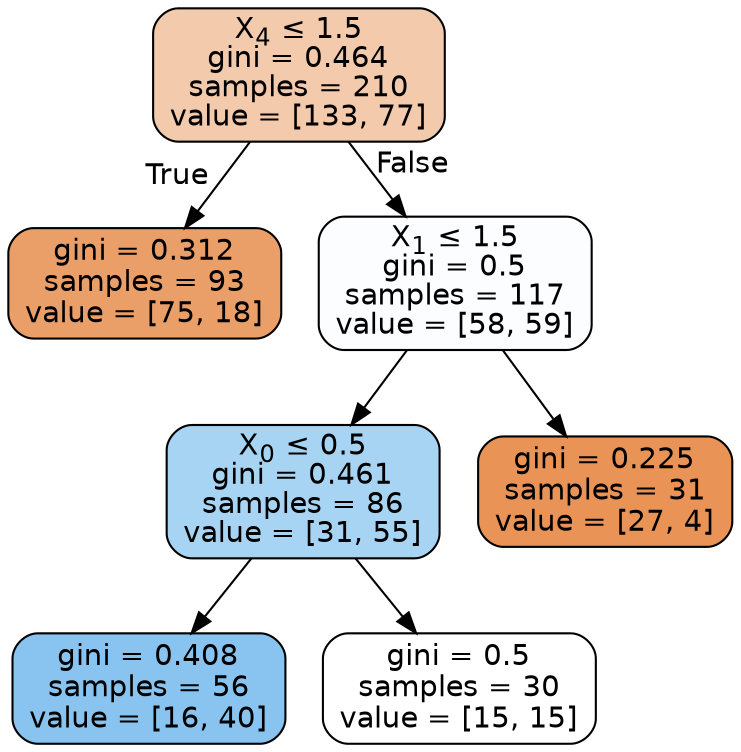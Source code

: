 digraph Tree {
node [shape=box, style="filled, rounded", color="black", fontname=helvetica] ;
edge [fontname=helvetica] ;
0 [label=<X<SUB>4</SUB> &le; 1.5<br/>gini = 0.464<br/>samples = 210<br/>value = [133, 77]>, fillcolor="#e581396b"] ;
1 [label=<gini = 0.312<br/>samples = 93<br/>value = [75, 18]>, fillcolor="#e58139c2"] ;
0 -> 1 [labeldistance=2.5, labelangle=45, headlabel="True"] ;
2 [label=<X<SUB>1</SUB> &le; 1.5<br/>gini = 0.5<br/>samples = 117<br/>value = [58, 59]>, fillcolor="#399de504"] ;
0 -> 2 [labeldistance=2.5, labelangle=-45, headlabel="False"] ;
3 [label=<X<SUB>0</SUB> &le; 0.5<br/>gini = 0.461<br/>samples = 86<br/>value = [31, 55]>, fillcolor="#399de56f"] ;
2 -> 3 ;
4 [label=<gini = 0.408<br/>samples = 56<br/>value = [16, 40]>, fillcolor="#399de599"] ;
3 -> 4 ;
5 [label=<gini = 0.5<br/>samples = 30<br/>value = [15, 15]>, fillcolor="#e5813900"] ;
3 -> 5 ;
6 [label=<gini = 0.225<br/>samples = 31<br/>value = [27, 4]>, fillcolor="#e58139d9"] ;
2 -> 6 ;
}